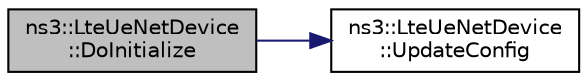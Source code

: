 digraph "ns3::LteUeNetDevice::DoInitialize"
{
  edge [fontname="Helvetica",fontsize="10",labelfontname="Helvetica",labelfontsize="10"];
  node [fontname="Helvetica",fontsize="10",shape=record];
  rankdir="LR";
  Node1 [label="ns3::LteUeNetDevice\l::DoInitialize",height=0.2,width=0.4,color="black", fillcolor="grey75", style="filled", fontcolor="black"];
  Node1 -> Node2 [color="midnightblue",fontsize="10",style="solid"];
  Node2 [label="ns3::LteUeNetDevice\l::UpdateConfig",height=0.2,width=0.4,color="black", fillcolor="white", style="filled",URL="$d4/d93/classns3_1_1LteUeNetDevice.html#a4b52e9dbdfbd9deba82c2700d814e114",tooltip="Propagate attributes and configuration to sub-modules. "];
}
